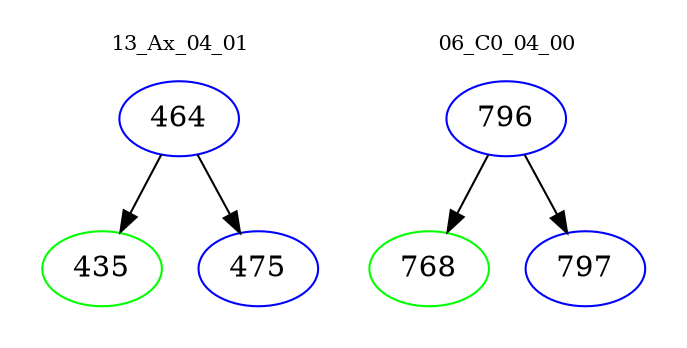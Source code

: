 digraph{
subgraph cluster_0 {
color = white
label = "13_Ax_04_01";
fontsize=10;
T0_464 [label="464", color="blue"]
T0_464 -> T0_435 [color="black"]
T0_435 [label="435", color="green"]
T0_464 -> T0_475 [color="black"]
T0_475 [label="475", color="blue"]
}
subgraph cluster_1 {
color = white
label = "06_C0_04_00";
fontsize=10;
T1_796 [label="796", color="blue"]
T1_796 -> T1_768 [color="black"]
T1_768 [label="768", color="green"]
T1_796 -> T1_797 [color="black"]
T1_797 [label="797", color="blue"]
}
}

